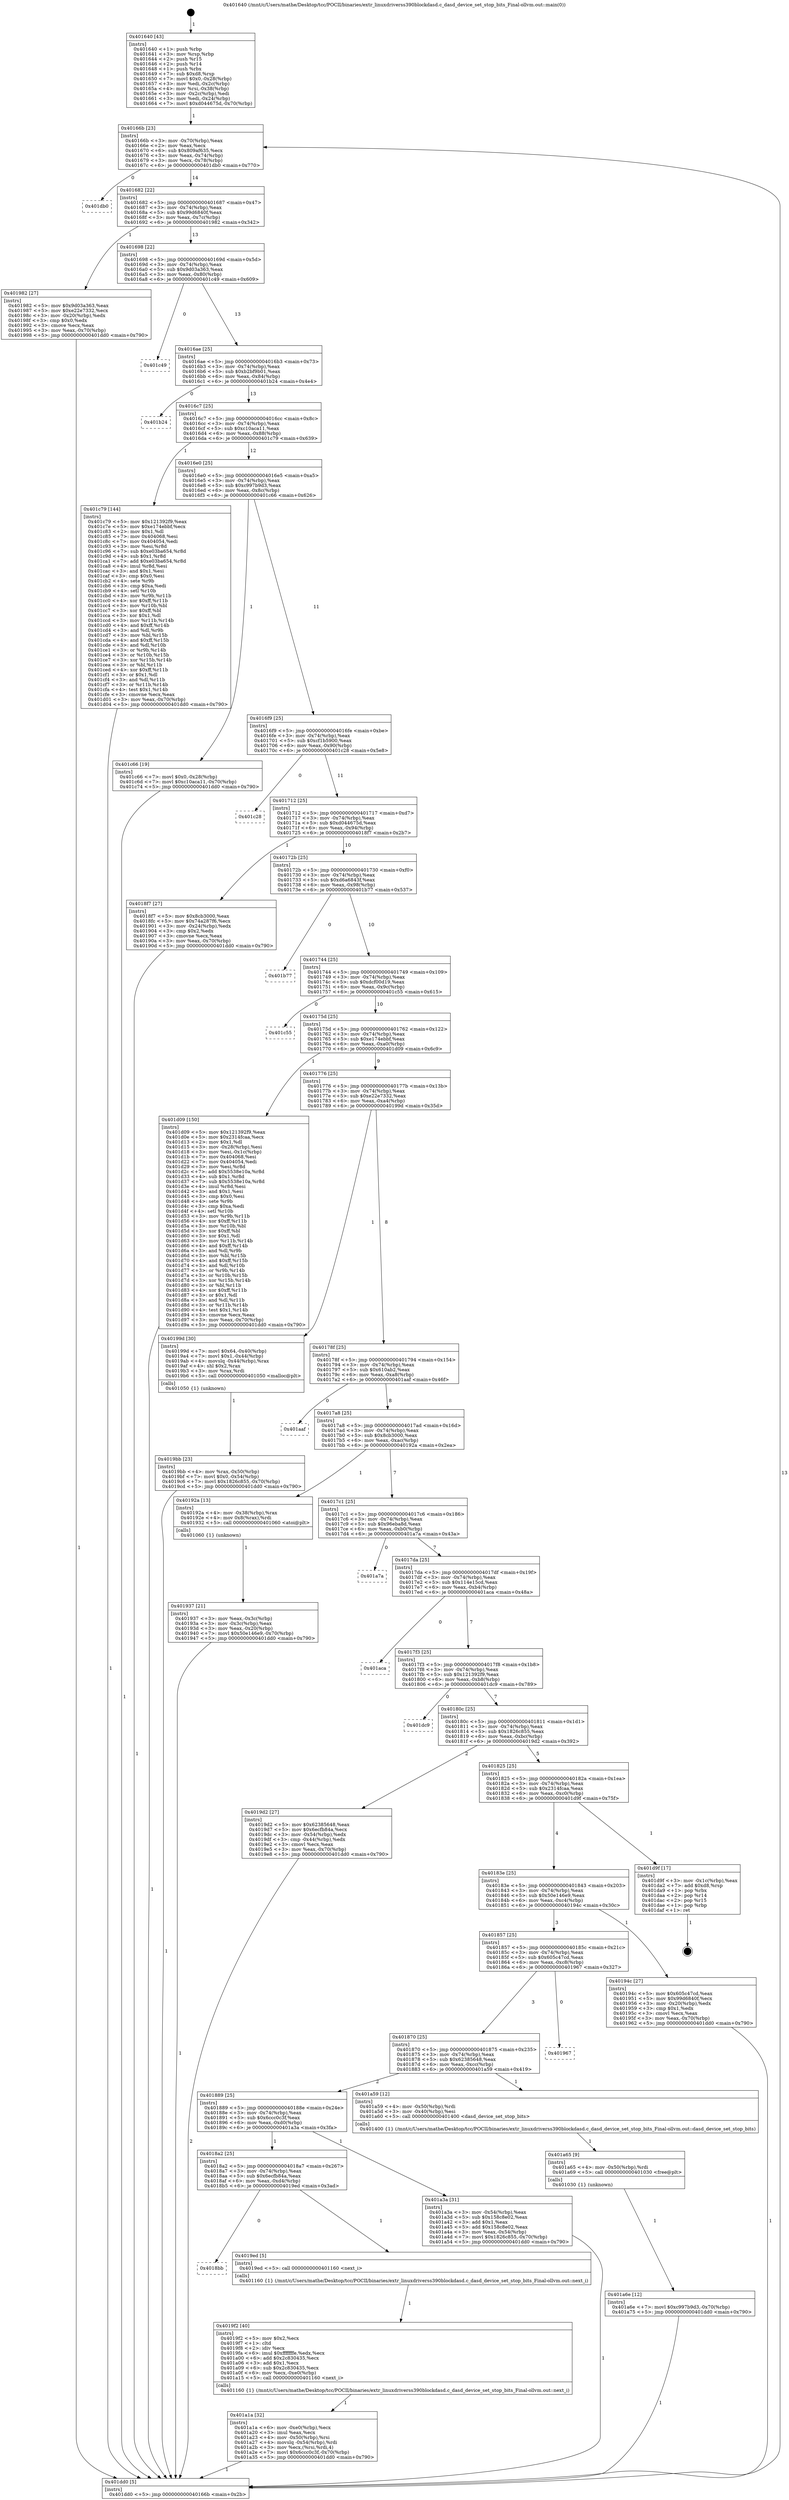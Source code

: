 digraph "0x401640" {
  label = "0x401640 (/mnt/c/Users/mathe/Desktop/tcc/POCII/binaries/extr_linuxdriverss390blockdasd.c_dasd_device_set_stop_bits_Final-ollvm.out::main(0))"
  labelloc = "t"
  node[shape=record]

  Entry [label="",width=0.3,height=0.3,shape=circle,fillcolor=black,style=filled]
  "0x40166b" [label="{
     0x40166b [23]\l
     | [instrs]\l
     &nbsp;&nbsp;0x40166b \<+3\>: mov -0x70(%rbp),%eax\l
     &nbsp;&nbsp;0x40166e \<+2\>: mov %eax,%ecx\l
     &nbsp;&nbsp;0x401670 \<+6\>: sub $0x809af635,%ecx\l
     &nbsp;&nbsp;0x401676 \<+3\>: mov %eax,-0x74(%rbp)\l
     &nbsp;&nbsp;0x401679 \<+3\>: mov %ecx,-0x78(%rbp)\l
     &nbsp;&nbsp;0x40167c \<+6\>: je 0000000000401db0 \<main+0x770\>\l
  }"]
  "0x401db0" [label="{
     0x401db0\l
  }", style=dashed]
  "0x401682" [label="{
     0x401682 [22]\l
     | [instrs]\l
     &nbsp;&nbsp;0x401682 \<+5\>: jmp 0000000000401687 \<main+0x47\>\l
     &nbsp;&nbsp;0x401687 \<+3\>: mov -0x74(%rbp),%eax\l
     &nbsp;&nbsp;0x40168a \<+5\>: sub $0x99d6840f,%eax\l
     &nbsp;&nbsp;0x40168f \<+3\>: mov %eax,-0x7c(%rbp)\l
     &nbsp;&nbsp;0x401692 \<+6\>: je 0000000000401982 \<main+0x342\>\l
  }"]
  Exit [label="",width=0.3,height=0.3,shape=circle,fillcolor=black,style=filled,peripheries=2]
  "0x401982" [label="{
     0x401982 [27]\l
     | [instrs]\l
     &nbsp;&nbsp;0x401982 \<+5\>: mov $0x9d03a363,%eax\l
     &nbsp;&nbsp;0x401987 \<+5\>: mov $0xe22e7332,%ecx\l
     &nbsp;&nbsp;0x40198c \<+3\>: mov -0x20(%rbp),%edx\l
     &nbsp;&nbsp;0x40198f \<+3\>: cmp $0x0,%edx\l
     &nbsp;&nbsp;0x401992 \<+3\>: cmove %ecx,%eax\l
     &nbsp;&nbsp;0x401995 \<+3\>: mov %eax,-0x70(%rbp)\l
     &nbsp;&nbsp;0x401998 \<+5\>: jmp 0000000000401dd0 \<main+0x790\>\l
  }"]
  "0x401698" [label="{
     0x401698 [22]\l
     | [instrs]\l
     &nbsp;&nbsp;0x401698 \<+5\>: jmp 000000000040169d \<main+0x5d\>\l
     &nbsp;&nbsp;0x40169d \<+3\>: mov -0x74(%rbp),%eax\l
     &nbsp;&nbsp;0x4016a0 \<+5\>: sub $0x9d03a363,%eax\l
     &nbsp;&nbsp;0x4016a5 \<+3\>: mov %eax,-0x80(%rbp)\l
     &nbsp;&nbsp;0x4016a8 \<+6\>: je 0000000000401c49 \<main+0x609\>\l
  }"]
  "0x401a6e" [label="{
     0x401a6e [12]\l
     | [instrs]\l
     &nbsp;&nbsp;0x401a6e \<+7\>: movl $0xc997b9d3,-0x70(%rbp)\l
     &nbsp;&nbsp;0x401a75 \<+5\>: jmp 0000000000401dd0 \<main+0x790\>\l
  }"]
  "0x401c49" [label="{
     0x401c49\l
  }", style=dashed]
  "0x4016ae" [label="{
     0x4016ae [25]\l
     | [instrs]\l
     &nbsp;&nbsp;0x4016ae \<+5\>: jmp 00000000004016b3 \<main+0x73\>\l
     &nbsp;&nbsp;0x4016b3 \<+3\>: mov -0x74(%rbp),%eax\l
     &nbsp;&nbsp;0x4016b6 \<+5\>: sub $0xb2bf9b01,%eax\l
     &nbsp;&nbsp;0x4016bb \<+6\>: mov %eax,-0x84(%rbp)\l
     &nbsp;&nbsp;0x4016c1 \<+6\>: je 0000000000401b24 \<main+0x4e4\>\l
  }"]
  "0x401a65" [label="{
     0x401a65 [9]\l
     | [instrs]\l
     &nbsp;&nbsp;0x401a65 \<+4\>: mov -0x50(%rbp),%rdi\l
     &nbsp;&nbsp;0x401a69 \<+5\>: call 0000000000401030 \<free@plt\>\l
     | [calls]\l
     &nbsp;&nbsp;0x401030 \{1\} (unknown)\l
  }"]
  "0x401b24" [label="{
     0x401b24\l
  }", style=dashed]
  "0x4016c7" [label="{
     0x4016c7 [25]\l
     | [instrs]\l
     &nbsp;&nbsp;0x4016c7 \<+5\>: jmp 00000000004016cc \<main+0x8c\>\l
     &nbsp;&nbsp;0x4016cc \<+3\>: mov -0x74(%rbp),%eax\l
     &nbsp;&nbsp;0x4016cf \<+5\>: sub $0xc10aca11,%eax\l
     &nbsp;&nbsp;0x4016d4 \<+6\>: mov %eax,-0x88(%rbp)\l
     &nbsp;&nbsp;0x4016da \<+6\>: je 0000000000401c79 \<main+0x639\>\l
  }"]
  "0x401a1a" [label="{
     0x401a1a [32]\l
     | [instrs]\l
     &nbsp;&nbsp;0x401a1a \<+6\>: mov -0xe0(%rbp),%ecx\l
     &nbsp;&nbsp;0x401a20 \<+3\>: imul %eax,%ecx\l
     &nbsp;&nbsp;0x401a23 \<+4\>: mov -0x50(%rbp),%rsi\l
     &nbsp;&nbsp;0x401a27 \<+4\>: movslq -0x54(%rbp),%rdi\l
     &nbsp;&nbsp;0x401a2b \<+3\>: mov %ecx,(%rsi,%rdi,4)\l
     &nbsp;&nbsp;0x401a2e \<+7\>: movl $0x6ccc0c3f,-0x70(%rbp)\l
     &nbsp;&nbsp;0x401a35 \<+5\>: jmp 0000000000401dd0 \<main+0x790\>\l
  }"]
  "0x401c79" [label="{
     0x401c79 [144]\l
     | [instrs]\l
     &nbsp;&nbsp;0x401c79 \<+5\>: mov $0x121392f9,%eax\l
     &nbsp;&nbsp;0x401c7e \<+5\>: mov $0xe174ebbf,%ecx\l
     &nbsp;&nbsp;0x401c83 \<+2\>: mov $0x1,%dl\l
     &nbsp;&nbsp;0x401c85 \<+7\>: mov 0x404068,%esi\l
     &nbsp;&nbsp;0x401c8c \<+7\>: mov 0x404054,%edi\l
     &nbsp;&nbsp;0x401c93 \<+3\>: mov %esi,%r8d\l
     &nbsp;&nbsp;0x401c96 \<+7\>: sub $0xe03ba654,%r8d\l
     &nbsp;&nbsp;0x401c9d \<+4\>: sub $0x1,%r8d\l
     &nbsp;&nbsp;0x401ca1 \<+7\>: add $0xe03ba654,%r8d\l
     &nbsp;&nbsp;0x401ca8 \<+4\>: imul %r8d,%esi\l
     &nbsp;&nbsp;0x401cac \<+3\>: and $0x1,%esi\l
     &nbsp;&nbsp;0x401caf \<+3\>: cmp $0x0,%esi\l
     &nbsp;&nbsp;0x401cb2 \<+4\>: sete %r9b\l
     &nbsp;&nbsp;0x401cb6 \<+3\>: cmp $0xa,%edi\l
     &nbsp;&nbsp;0x401cb9 \<+4\>: setl %r10b\l
     &nbsp;&nbsp;0x401cbd \<+3\>: mov %r9b,%r11b\l
     &nbsp;&nbsp;0x401cc0 \<+4\>: xor $0xff,%r11b\l
     &nbsp;&nbsp;0x401cc4 \<+3\>: mov %r10b,%bl\l
     &nbsp;&nbsp;0x401cc7 \<+3\>: xor $0xff,%bl\l
     &nbsp;&nbsp;0x401cca \<+3\>: xor $0x1,%dl\l
     &nbsp;&nbsp;0x401ccd \<+3\>: mov %r11b,%r14b\l
     &nbsp;&nbsp;0x401cd0 \<+4\>: and $0xff,%r14b\l
     &nbsp;&nbsp;0x401cd4 \<+3\>: and %dl,%r9b\l
     &nbsp;&nbsp;0x401cd7 \<+3\>: mov %bl,%r15b\l
     &nbsp;&nbsp;0x401cda \<+4\>: and $0xff,%r15b\l
     &nbsp;&nbsp;0x401cde \<+3\>: and %dl,%r10b\l
     &nbsp;&nbsp;0x401ce1 \<+3\>: or %r9b,%r14b\l
     &nbsp;&nbsp;0x401ce4 \<+3\>: or %r10b,%r15b\l
     &nbsp;&nbsp;0x401ce7 \<+3\>: xor %r15b,%r14b\l
     &nbsp;&nbsp;0x401cea \<+3\>: or %bl,%r11b\l
     &nbsp;&nbsp;0x401ced \<+4\>: xor $0xff,%r11b\l
     &nbsp;&nbsp;0x401cf1 \<+3\>: or $0x1,%dl\l
     &nbsp;&nbsp;0x401cf4 \<+3\>: and %dl,%r11b\l
     &nbsp;&nbsp;0x401cf7 \<+3\>: or %r11b,%r14b\l
     &nbsp;&nbsp;0x401cfa \<+4\>: test $0x1,%r14b\l
     &nbsp;&nbsp;0x401cfe \<+3\>: cmovne %ecx,%eax\l
     &nbsp;&nbsp;0x401d01 \<+3\>: mov %eax,-0x70(%rbp)\l
     &nbsp;&nbsp;0x401d04 \<+5\>: jmp 0000000000401dd0 \<main+0x790\>\l
  }"]
  "0x4016e0" [label="{
     0x4016e0 [25]\l
     | [instrs]\l
     &nbsp;&nbsp;0x4016e0 \<+5\>: jmp 00000000004016e5 \<main+0xa5\>\l
     &nbsp;&nbsp;0x4016e5 \<+3\>: mov -0x74(%rbp),%eax\l
     &nbsp;&nbsp;0x4016e8 \<+5\>: sub $0xc997b9d3,%eax\l
     &nbsp;&nbsp;0x4016ed \<+6\>: mov %eax,-0x8c(%rbp)\l
     &nbsp;&nbsp;0x4016f3 \<+6\>: je 0000000000401c66 \<main+0x626\>\l
  }"]
  "0x4019f2" [label="{
     0x4019f2 [40]\l
     | [instrs]\l
     &nbsp;&nbsp;0x4019f2 \<+5\>: mov $0x2,%ecx\l
     &nbsp;&nbsp;0x4019f7 \<+1\>: cltd\l
     &nbsp;&nbsp;0x4019f8 \<+2\>: idiv %ecx\l
     &nbsp;&nbsp;0x4019fa \<+6\>: imul $0xfffffffe,%edx,%ecx\l
     &nbsp;&nbsp;0x401a00 \<+6\>: add $0x2c830435,%ecx\l
     &nbsp;&nbsp;0x401a06 \<+3\>: add $0x1,%ecx\l
     &nbsp;&nbsp;0x401a09 \<+6\>: sub $0x2c830435,%ecx\l
     &nbsp;&nbsp;0x401a0f \<+6\>: mov %ecx,-0xe0(%rbp)\l
     &nbsp;&nbsp;0x401a15 \<+5\>: call 0000000000401160 \<next_i\>\l
     | [calls]\l
     &nbsp;&nbsp;0x401160 \{1\} (/mnt/c/Users/mathe/Desktop/tcc/POCII/binaries/extr_linuxdriverss390blockdasd.c_dasd_device_set_stop_bits_Final-ollvm.out::next_i)\l
  }"]
  "0x401c66" [label="{
     0x401c66 [19]\l
     | [instrs]\l
     &nbsp;&nbsp;0x401c66 \<+7\>: movl $0x0,-0x28(%rbp)\l
     &nbsp;&nbsp;0x401c6d \<+7\>: movl $0xc10aca11,-0x70(%rbp)\l
     &nbsp;&nbsp;0x401c74 \<+5\>: jmp 0000000000401dd0 \<main+0x790\>\l
  }"]
  "0x4016f9" [label="{
     0x4016f9 [25]\l
     | [instrs]\l
     &nbsp;&nbsp;0x4016f9 \<+5\>: jmp 00000000004016fe \<main+0xbe\>\l
     &nbsp;&nbsp;0x4016fe \<+3\>: mov -0x74(%rbp),%eax\l
     &nbsp;&nbsp;0x401701 \<+5\>: sub $0xcf1b5900,%eax\l
     &nbsp;&nbsp;0x401706 \<+6\>: mov %eax,-0x90(%rbp)\l
     &nbsp;&nbsp;0x40170c \<+6\>: je 0000000000401c28 \<main+0x5e8\>\l
  }"]
  "0x4018bb" [label="{
     0x4018bb\l
  }", style=dashed]
  "0x401c28" [label="{
     0x401c28\l
  }", style=dashed]
  "0x401712" [label="{
     0x401712 [25]\l
     | [instrs]\l
     &nbsp;&nbsp;0x401712 \<+5\>: jmp 0000000000401717 \<main+0xd7\>\l
     &nbsp;&nbsp;0x401717 \<+3\>: mov -0x74(%rbp),%eax\l
     &nbsp;&nbsp;0x40171a \<+5\>: sub $0xd044675d,%eax\l
     &nbsp;&nbsp;0x40171f \<+6\>: mov %eax,-0x94(%rbp)\l
     &nbsp;&nbsp;0x401725 \<+6\>: je 00000000004018f7 \<main+0x2b7\>\l
  }"]
  "0x4019ed" [label="{
     0x4019ed [5]\l
     | [instrs]\l
     &nbsp;&nbsp;0x4019ed \<+5\>: call 0000000000401160 \<next_i\>\l
     | [calls]\l
     &nbsp;&nbsp;0x401160 \{1\} (/mnt/c/Users/mathe/Desktop/tcc/POCII/binaries/extr_linuxdriverss390blockdasd.c_dasd_device_set_stop_bits_Final-ollvm.out::next_i)\l
  }"]
  "0x4018f7" [label="{
     0x4018f7 [27]\l
     | [instrs]\l
     &nbsp;&nbsp;0x4018f7 \<+5\>: mov $0x8cb3000,%eax\l
     &nbsp;&nbsp;0x4018fc \<+5\>: mov $0x74a287f6,%ecx\l
     &nbsp;&nbsp;0x401901 \<+3\>: mov -0x24(%rbp),%edx\l
     &nbsp;&nbsp;0x401904 \<+3\>: cmp $0x2,%edx\l
     &nbsp;&nbsp;0x401907 \<+3\>: cmovne %ecx,%eax\l
     &nbsp;&nbsp;0x40190a \<+3\>: mov %eax,-0x70(%rbp)\l
     &nbsp;&nbsp;0x40190d \<+5\>: jmp 0000000000401dd0 \<main+0x790\>\l
  }"]
  "0x40172b" [label="{
     0x40172b [25]\l
     | [instrs]\l
     &nbsp;&nbsp;0x40172b \<+5\>: jmp 0000000000401730 \<main+0xf0\>\l
     &nbsp;&nbsp;0x401730 \<+3\>: mov -0x74(%rbp),%eax\l
     &nbsp;&nbsp;0x401733 \<+5\>: sub $0xd6a6843f,%eax\l
     &nbsp;&nbsp;0x401738 \<+6\>: mov %eax,-0x98(%rbp)\l
     &nbsp;&nbsp;0x40173e \<+6\>: je 0000000000401b77 \<main+0x537\>\l
  }"]
  "0x401dd0" [label="{
     0x401dd0 [5]\l
     | [instrs]\l
     &nbsp;&nbsp;0x401dd0 \<+5\>: jmp 000000000040166b \<main+0x2b\>\l
  }"]
  "0x401640" [label="{
     0x401640 [43]\l
     | [instrs]\l
     &nbsp;&nbsp;0x401640 \<+1\>: push %rbp\l
     &nbsp;&nbsp;0x401641 \<+3\>: mov %rsp,%rbp\l
     &nbsp;&nbsp;0x401644 \<+2\>: push %r15\l
     &nbsp;&nbsp;0x401646 \<+2\>: push %r14\l
     &nbsp;&nbsp;0x401648 \<+1\>: push %rbx\l
     &nbsp;&nbsp;0x401649 \<+7\>: sub $0xd8,%rsp\l
     &nbsp;&nbsp;0x401650 \<+7\>: movl $0x0,-0x28(%rbp)\l
     &nbsp;&nbsp;0x401657 \<+3\>: mov %edi,-0x2c(%rbp)\l
     &nbsp;&nbsp;0x40165a \<+4\>: mov %rsi,-0x38(%rbp)\l
     &nbsp;&nbsp;0x40165e \<+3\>: mov -0x2c(%rbp),%edi\l
     &nbsp;&nbsp;0x401661 \<+3\>: mov %edi,-0x24(%rbp)\l
     &nbsp;&nbsp;0x401664 \<+7\>: movl $0xd044675d,-0x70(%rbp)\l
  }"]
  "0x4018a2" [label="{
     0x4018a2 [25]\l
     | [instrs]\l
     &nbsp;&nbsp;0x4018a2 \<+5\>: jmp 00000000004018a7 \<main+0x267\>\l
     &nbsp;&nbsp;0x4018a7 \<+3\>: mov -0x74(%rbp),%eax\l
     &nbsp;&nbsp;0x4018aa \<+5\>: sub $0x6ecfb84a,%eax\l
     &nbsp;&nbsp;0x4018af \<+6\>: mov %eax,-0xd4(%rbp)\l
     &nbsp;&nbsp;0x4018b5 \<+6\>: je 00000000004019ed \<main+0x3ad\>\l
  }"]
  "0x401b77" [label="{
     0x401b77\l
  }", style=dashed]
  "0x401744" [label="{
     0x401744 [25]\l
     | [instrs]\l
     &nbsp;&nbsp;0x401744 \<+5\>: jmp 0000000000401749 \<main+0x109\>\l
     &nbsp;&nbsp;0x401749 \<+3\>: mov -0x74(%rbp),%eax\l
     &nbsp;&nbsp;0x40174c \<+5\>: sub $0xdcf00d19,%eax\l
     &nbsp;&nbsp;0x401751 \<+6\>: mov %eax,-0x9c(%rbp)\l
     &nbsp;&nbsp;0x401757 \<+6\>: je 0000000000401c55 \<main+0x615\>\l
  }"]
  "0x401a3a" [label="{
     0x401a3a [31]\l
     | [instrs]\l
     &nbsp;&nbsp;0x401a3a \<+3\>: mov -0x54(%rbp),%eax\l
     &nbsp;&nbsp;0x401a3d \<+5\>: sub $0x158c8e02,%eax\l
     &nbsp;&nbsp;0x401a42 \<+3\>: add $0x1,%eax\l
     &nbsp;&nbsp;0x401a45 \<+5\>: add $0x158c8e02,%eax\l
     &nbsp;&nbsp;0x401a4a \<+3\>: mov %eax,-0x54(%rbp)\l
     &nbsp;&nbsp;0x401a4d \<+7\>: movl $0x1826c855,-0x70(%rbp)\l
     &nbsp;&nbsp;0x401a54 \<+5\>: jmp 0000000000401dd0 \<main+0x790\>\l
  }"]
  "0x401c55" [label="{
     0x401c55\l
  }", style=dashed]
  "0x40175d" [label="{
     0x40175d [25]\l
     | [instrs]\l
     &nbsp;&nbsp;0x40175d \<+5\>: jmp 0000000000401762 \<main+0x122\>\l
     &nbsp;&nbsp;0x401762 \<+3\>: mov -0x74(%rbp),%eax\l
     &nbsp;&nbsp;0x401765 \<+5\>: sub $0xe174ebbf,%eax\l
     &nbsp;&nbsp;0x40176a \<+6\>: mov %eax,-0xa0(%rbp)\l
     &nbsp;&nbsp;0x401770 \<+6\>: je 0000000000401d09 \<main+0x6c9\>\l
  }"]
  "0x401889" [label="{
     0x401889 [25]\l
     | [instrs]\l
     &nbsp;&nbsp;0x401889 \<+5\>: jmp 000000000040188e \<main+0x24e\>\l
     &nbsp;&nbsp;0x40188e \<+3\>: mov -0x74(%rbp),%eax\l
     &nbsp;&nbsp;0x401891 \<+5\>: sub $0x6ccc0c3f,%eax\l
     &nbsp;&nbsp;0x401896 \<+6\>: mov %eax,-0xd0(%rbp)\l
     &nbsp;&nbsp;0x40189c \<+6\>: je 0000000000401a3a \<main+0x3fa\>\l
  }"]
  "0x401d09" [label="{
     0x401d09 [150]\l
     | [instrs]\l
     &nbsp;&nbsp;0x401d09 \<+5\>: mov $0x121392f9,%eax\l
     &nbsp;&nbsp;0x401d0e \<+5\>: mov $0x2314fcaa,%ecx\l
     &nbsp;&nbsp;0x401d13 \<+2\>: mov $0x1,%dl\l
     &nbsp;&nbsp;0x401d15 \<+3\>: mov -0x28(%rbp),%esi\l
     &nbsp;&nbsp;0x401d18 \<+3\>: mov %esi,-0x1c(%rbp)\l
     &nbsp;&nbsp;0x401d1b \<+7\>: mov 0x404068,%esi\l
     &nbsp;&nbsp;0x401d22 \<+7\>: mov 0x404054,%edi\l
     &nbsp;&nbsp;0x401d29 \<+3\>: mov %esi,%r8d\l
     &nbsp;&nbsp;0x401d2c \<+7\>: add $0x5538e10a,%r8d\l
     &nbsp;&nbsp;0x401d33 \<+4\>: sub $0x1,%r8d\l
     &nbsp;&nbsp;0x401d37 \<+7\>: sub $0x5538e10a,%r8d\l
     &nbsp;&nbsp;0x401d3e \<+4\>: imul %r8d,%esi\l
     &nbsp;&nbsp;0x401d42 \<+3\>: and $0x1,%esi\l
     &nbsp;&nbsp;0x401d45 \<+3\>: cmp $0x0,%esi\l
     &nbsp;&nbsp;0x401d48 \<+4\>: sete %r9b\l
     &nbsp;&nbsp;0x401d4c \<+3\>: cmp $0xa,%edi\l
     &nbsp;&nbsp;0x401d4f \<+4\>: setl %r10b\l
     &nbsp;&nbsp;0x401d53 \<+3\>: mov %r9b,%r11b\l
     &nbsp;&nbsp;0x401d56 \<+4\>: xor $0xff,%r11b\l
     &nbsp;&nbsp;0x401d5a \<+3\>: mov %r10b,%bl\l
     &nbsp;&nbsp;0x401d5d \<+3\>: xor $0xff,%bl\l
     &nbsp;&nbsp;0x401d60 \<+3\>: xor $0x1,%dl\l
     &nbsp;&nbsp;0x401d63 \<+3\>: mov %r11b,%r14b\l
     &nbsp;&nbsp;0x401d66 \<+4\>: and $0xff,%r14b\l
     &nbsp;&nbsp;0x401d6a \<+3\>: and %dl,%r9b\l
     &nbsp;&nbsp;0x401d6d \<+3\>: mov %bl,%r15b\l
     &nbsp;&nbsp;0x401d70 \<+4\>: and $0xff,%r15b\l
     &nbsp;&nbsp;0x401d74 \<+3\>: and %dl,%r10b\l
     &nbsp;&nbsp;0x401d77 \<+3\>: or %r9b,%r14b\l
     &nbsp;&nbsp;0x401d7a \<+3\>: or %r10b,%r15b\l
     &nbsp;&nbsp;0x401d7d \<+3\>: xor %r15b,%r14b\l
     &nbsp;&nbsp;0x401d80 \<+3\>: or %bl,%r11b\l
     &nbsp;&nbsp;0x401d83 \<+4\>: xor $0xff,%r11b\l
     &nbsp;&nbsp;0x401d87 \<+3\>: or $0x1,%dl\l
     &nbsp;&nbsp;0x401d8a \<+3\>: and %dl,%r11b\l
     &nbsp;&nbsp;0x401d8d \<+3\>: or %r11b,%r14b\l
     &nbsp;&nbsp;0x401d90 \<+4\>: test $0x1,%r14b\l
     &nbsp;&nbsp;0x401d94 \<+3\>: cmovne %ecx,%eax\l
     &nbsp;&nbsp;0x401d97 \<+3\>: mov %eax,-0x70(%rbp)\l
     &nbsp;&nbsp;0x401d9a \<+5\>: jmp 0000000000401dd0 \<main+0x790\>\l
  }"]
  "0x401776" [label="{
     0x401776 [25]\l
     | [instrs]\l
     &nbsp;&nbsp;0x401776 \<+5\>: jmp 000000000040177b \<main+0x13b\>\l
     &nbsp;&nbsp;0x40177b \<+3\>: mov -0x74(%rbp),%eax\l
     &nbsp;&nbsp;0x40177e \<+5\>: sub $0xe22e7332,%eax\l
     &nbsp;&nbsp;0x401783 \<+6\>: mov %eax,-0xa4(%rbp)\l
     &nbsp;&nbsp;0x401789 \<+6\>: je 000000000040199d \<main+0x35d\>\l
  }"]
  "0x401a59" [label="{
     0x401a59 [12]\l
     | [instrs]\l
     &nbsp;&nbsp;0x401a59 \<+4\>: mov -0x50(%rbp),%rdi\l
     &nbsp;&nbsp;0x401a5d \<+3\>: mov -0x40(%rbp),%esi\l
     &nbsp;&nbsp;0x401a60 \<+5\>: call 0000000000401400 \<dasd_device_set_stop_bits\>\l
     | [calls]\l
     &nbsp;&nbsp;0x401400 \{1\} (/mnt/c/Users/mathe/Desktop/tcc/POCII/binaries/extr_linuxdriverss390blockdasd.c_dasd_device_set_stop_bits_Final-ollvm.out::dasd_device_set_stop_bits)\l
  }"]
  "0x40199d" [label="{
     0x40199d [30]\l
     | [instrs]\l
     &nbsp;&nbsp;0x40199d \<+7\>: movl $0x64,-0x40(%rbp)\l
     &nbsp;&nbsp;0x4019a4 \<+7\>: movl $0x1,-0x44(%rbp)\l
     &nbsp;&nbsp;0x4019ab \<+4\>: movslq -0x44(%rbp),%rax\l
     &nbsp;&nbsp;0x4019af \<+4\>: shl $0x2,%rax\l
     &nbsp;&nbsp;0x4019b3 \<+3\>: mov %rax,%rdi\l
     &nbsp;&nbsp;0x4019b6 \<+5\>: call 0000000000401050 \<malloc@plt\>\l
     | [calls]\l
     &nbsp;&nbsp;0x401050 \{1\} (unknown)\l
  }"]
  "0x40178f" [label="{
     0x40178f [25]\l
     | [instrs]\l
     &nbsp;&nbsp;0x40178f \<+5\>: jmp 0000000000401794 \<main+0x154\>\l
     &nbsp;&nbsp;0x401794 \<+3\>: mov -0x74(%rbp),%eax\l
     &nbsp;&nbsp;0x401797 \<+5\>: sub $0x610ab2,%eax\l
     &nbsp;&nbsp;0x40179c \<+6\>: mov %eax,-0xa8(%rbp)\l
     &nbsp;&nbsp;0x4017a2 \<+6\>: je 0000000000401aaf \<main+0x46f\>\l
  }"]
  "0x401870" [label="{
     0x401870 [25]\l
     | [instrs]\l
     &nbsp;&nbsp;0x401870 \<+5\>: jmp 0000000000401875 \<main+0x235\>\l
     &nbsp;&nbsp;0x401875 \<+3\>: mov -0x74(%rbp),%eax\l
     &nbsp;&nbsp;0x401878 \<+5\>: sub $0x62385648,%eax\l
     &nbsp;&nbsp;0x40187d \<+6\>: mov %eax,-0xcc(%rbp)\l
     &nbsp;&nbsp;0x401883 \<+6\>: je 0000000000401a59 \<main+0x419\>\l
  }"]
  "0x401aaf" [label="{
     0x401aaf\l
  }", style=dashed]
  "0x4017a8" [label="{
     0x4017a8 [25]\l
     | [instrs]\l
     &nbsp;&nbsp;0x4017a8 \<+5\>: jmp 00000000004017ad \<main+0x16d\>\l
     &nbsp;&nbsp;0x4017ad \<+3\>: mov -0x74(%rbp),%eax\l
     &nbsp;&nbsp;0x4017b0 \<+5\>: sub $0x8cb3000,%eax\l
     &nbsp;&nbsp;0x4017b5 \<+6\>: mov %eax,-0xac(%rbp)\l
     &nbsp;&nbsp;0x4017bb \<+6\>: je 000000000040192a \<main+0x2ea\>\l
  }"]
  "0x401967" [label="{
     0x401967\l
  }", style=dashed]
  "0x40192a" [label="{
     0x40192a [13]\l
     | [instrs]\l
     &nbsp;&nbsp;0x40192a \<+4\>: mov -0x38(%rbp),%rax\l
     &nbsp;&nbsp;0x40192e \<+4\>: mov 0x8(%rax),%rdi\l
     &nbsp;&nbsp;0x401932 \<+5\>: call 0000000000401060 \<atoi@plt\>\l
     | [calls]\l
     &nbsp;&nbsp;0x401060 \{1\} (unknown)\l
  }"]
  "0x4017c1" [label="{
     0x4017c1 [25]\l
     | [instrs]\l
     &nbsp;&nbsp;0x4017c1 \<+5\>: jmp 00000000004017c6 \<main+0x186\>\l
     &nbsp;&nbsp;0x4017c6 \<+3\>: mov -0x74(%rbp),%eax\l
     &nbsp;&nbsp;0x4017c9 \<+5\>: sub $0x96eba8d,%eax\l
     &nbsp;&nbsp;0x4017ce \<+6\>: mov %eax,-0xb0(%rbp)\l
     &nbsp;&nbsp;0x4017d4 \<+6\>: je 0000000000401a7a \<main+0x43a\>\l
  }"]
  "0x401937" [label="{
     0x401937 [21]\l
     | [instrs]\l
     &nbsp;&nbsp;0x401937 \<+3\>: mov %eax,-0x3c(%rbp)\l
     &nbsp;&nbsp;0x40193a \<+3\>: mov -0x3c(%rbp),%eax\l
     &nbsp;&nbsp;0x40193d \<+3\>: mov %eax,-0x20(%rbp)\l
     &nbsp;&nbsp;0x401940 \<+7\>: movl $0x50e146e9,-0x70(%rbp)\l
     &nbsp;&nbsp;0x401947 \<+5\>: jmp 0000000000401dd0 \<main+0x790\>\l
  }"]
  "0x4019bb" [label="{
     0x4019bb [23]\l
     | [instrs]\l
     &nbsp;&nbsp;0x4019bb \<+4\>: mov %rax,-0x50(%rbp)\l
     &nbsp;&nbsp;0x4019bf \<+7\>: movl $0x0,-0x54(%rbp)\l
     &nbsp;&nbsp;0x4019c6 \<+7\>: movl $0x1826c855,-0x70(%rbp)\l
     &nbsp;&nbsp;0x4019cd \<+5\>: jmp 0000000000401dd0 \<main+0x790\>\l
  }"]
  "0x401a7a" [label="{
     0x401a7a\l
  }", style=dashed]
  "0x4017da" [label="{
     0x4017da [25]\l
     | [instrs]\l
     &nbsp;&nbsp;0x4017da \<+5\>: jmp 00000000004017df \<main+0x19f\>\l
     &nbsp;&nbsp;0x4017df \<+3\>: mov -0x74(%rbp),%eax\l
     &nbsp;&nbsp;0x4017e2 \<+5\>: sub $0x114e15cd,%eax\l
     &nbsp;&nbsp;0x4017e7 \<+6\>: mov %eax,-0xb4(%rbp)\l
     &nbsp;&nbsp;0x4017ed \<+6\>: je 0000000000401aca \<main+0x48a\>\l
  }"]
  "0x401857" [label="{
     0x401857 [25]\l
     | [instrs]\l
     &nbsp;&nbsp;0x401857 \<+5\>: jmp 000000000040185c \<main+0x21c\>\l
     &nbsp;&nbsp;0x40185c \<+3\>: mov -0x74(%rbp),%eax\l
     &nbsp;&nbsp;0x40185f \<+5\>: sub $0x605c47cd,%eax\l
     &nbsp;&nbsp;0x401864 \<+6\>: mov %eax,-0xc8(%rbp)\l
     &nbsp;&nbsp;0x40186a \<+6\>: je 0000000000401967 \<main+0x327\>\l
  }"]
  "0x401aca" [label="{
     0x401aca\l
  }", style=dashed]
  "0x4017f3" [label="{
     0x4017f3 [25]\l
     | [instrs]\l
     &nbsp;&nbsp;0x4017f3 \<+5\>: jmp 00000000004017f8 \<main+0x1b8\>\l
     &nbsp;&nbsp;0x4017f8 \<+3\>: mov -0x74(%rbp),%eax\l
     &nbsp;&nbsp;0x4017fb \<+5\>: sub $0x121392f9,%eax\l
     &nbsp;&nbsp;0x401800 \<+6\>: mov %eax,-0xb8(%rbp)\l
     &nbsp;&nbsp;0x401806 \<+6\>: je 0000000000401dc9 \<main+0x789\>\l
  }"]
  "0x40194c" [label="{
     0x40194c [27]\l
     | [instrs]\l
     &nbsp;&nbsp;0x40194c \<+5\>: mov $0x605c47cd,%eax\l
     &nbsp;&nbsp;0x401951 \<+5\>: mov $0x99d6840f,%ecx\l
     &nbsp;&nbsp;0x401956 \<+3\>: mov -0x20(%rbp),%edx\l
     &nbsp;&nbsp;0x401959 \<+3\>: cmp $0x1,%edx\l
     &nbsp;&nbsp;0x40195c \<+3\>: cmovl %ecx,%eax\l
     &nbsp;&nbsp;0x40195f \<+3\>: mov %eax,-0x70(%rbp)\l
     &nbsp;&nbsp;0x401962 \<+5\>: jmp 0000000000401dd0 \<main+0x790\>\l
  }"]
  "0x401dc9" [label="{
     0x401dc9\l
  }", style=dashed]
  "0x40180c" [label="{
     0x40180c [25]\l
     | [instrs]\l
     &nbsp;&nbsp;0x40180c \<+5\>: jmp 0000000000401811 \<main+0x1d1\>\l
     &nbsp;&nbsp;0x401811 \<+3\>: mov -0x74(%rbp),%eax\l
     &nbsp;&nbsp;0x401814 \<+5\>: sub $0x1826c855,%eax\l
     &nbsp;&nbsp;0x401819 \<+6\>: mov %eax,-0xbc(%rbp)\l
     &nbsp;&nbsp;0x40181f \<+6\>: je 00000000004019d2 \<main+0x392\>\l
  }"]
  "0x40183e" [label="{
     0x40183e [25]\l
     | [instrs]\l
     &nbsp;&nbsp;0x40183e \<+5\>: jmp 0000000000401843 \<main+0x203\>\l
     &nbsp;&nbsp;0x401843 \<+3\>: mov -0x74(%rbp),%eax\l
     &nbsp;&nbsp;0x401846 \<+5\>: sub $0x50e146e9,%eax\l
     &nbsp;&nbsp;0x40184b \<+6\>: mov %eax,-0xc4(%rbp)\l
     &nbsp;&nbsp;0x401851 \<+6\>: je 000000000040194c \<main+0x30c\>\l
  }"]
  "0x4019d2" [label="{
     0x4019d2 [27]\l
     | [instrs]\l
     &nbsp;&nbsp;0x4019d2 \<+5\>: mov $0x62385648,%eax\l
     &nbsp;&nbsp;0x4019d7 \<+5\>: mov $0x6ecfb84a,%ecx\l
     &nbsp;&nbsp;0x4019dc \<+3\>: mov -0x54(%rbp),%edx\l
     &nbsp;&nbsp;0x4019df \<+3\>: cmp -0x44(%rbp),%edx\l
     &nbsp;&nbsp;0x4019e2 \<+3\>: cmovl %ecx,%eax\l
     &nbsp;&nbsp;0x4019e5 \<+3\>: mov %eax,-0x70(%rbp)\l
     &nbsp;&nbsp;0x4019e8 \<+5\>: jmp 0000000000401dd0 \<main+0x790\>\l
  }"]
  "0x401825" [label="{
     0x401825 [25]\l
     | [instrs]\l
     &nbsp;&nbsp;0x401825 \<+5\>: jmp 000000000040182a \<main+0x1ea\>\l
     &nbsp;&nbsp;0x40182a \<+3\>: mov -0x74(%rbp),%eax\l
     &nbsp;&nbsp;0x40182d \<+5\>: sub $0x2314fcaa,%eax\l
     &nbsp;&nbsp;0x401832 \<+6\>: mov %eax,-0xc0(%rbp)\l
     &nbsp;&nbsp;0x401838 \<+6\>: je 0000000000401d9f \<main+0x75f\>\l
  }"]
  "0x401d9f" [label="{
     0x401d9f [17]\l
     | [instrs]\l
     &nbsp;&nbsp;0x401d9f \<+3\>: mov -0x1c(%rbp),%eax\l
     &nbsp;&nbsp;0x401da2 \<+7\>: add $0xd8,%rsp\l
     &nbsp;&nbsp;0x401da9 \<+1\>: pop %rbx\l
     &nbsp;&nbsp;0x401daa \<+2\>: pop %r14\l
     &nbsp;&nbsp;0x401dac \<+2\>: pop %r15\l
     &nbsp;&nbsp;0x401dae \<+1\>: pop %rbp\l
     &nbsp;&nbsp;0x401daf \<+1\>: ret\l
  }"]
  Entry -> "0x401640" [label=" 1"]
  "0x40166b" -> "0x401db0" [label=" 0"]
  "0x40166b" -> "0x401682" [label=" 14"]
  "0x401d9f" -> Exit [label=" 1"]
  "0x401682" -> "0x401982" [label=" 1"]
  "0x401682" -> "0x401698" [label=" 13"]
  "0x401d09" -> "0x401dd0" [label=" 1"]
  "0x401698" -> "0x401c49" [label=" 0"]
  "0x401698" -> "0x4016ae" [label=" 13"]
  "0x401c79" -> "0x401dd0" [label=" 1"]
  "0x4016ae" -> "0x401b24" [label=" 0"]
  "0x4016ae" -> "0x4016c7" [label=" 13"]
  "0x401c66" -> "0x401dd0" [label=" 1"]
  "0x4016c7" -> "0x401c79" [label=" 1"]
  "0x4016c7" -> "0x4016e0" [label=" 12"]
  "0x401a6e" -> "0x401dd0" [label=" 1"]
  "0x4016e0" -> "0x401c66" [label=" 1"]
  "0x4016e0" -> "0x4016f9" [label=" 11"]
  "0x401a65" -> "0x401a6e" [label=" 1"]
  "0x4016f9" -> "0x401c28" [label=" 0"]
  "0x4016f9" -> "0x401712" [label=" 11"]
  "0x401a59" -> "0x401a65" [label=" 1"]
  "0x401712" -> "0x4018f7" [label=" 1"]
  "0x401712" -> "0x40172b" [label=" 10"]
  "0x4018f7" -> "0x401dd0" [label=" 1"]
  "0x401640" -> "0x40166b" [label=" 1"]
  "0x401dd0" -> "0x40166b" [label=" 13"]
  "0x401a3a" -> "0x401dd0" [label=" 1"]
  "0x40172b" -> "0x401b77" [label=" 0"]
  "0x40172b" -> "0x401744" [label=" 10"]
  "0x4019f2" -> "0x401a1a" [label=" 1"]
  "0x401744" -> "0x401c55" [label=" 0"]
  "0x401744" -> "0x40175d" [label=" 10"]
  "0x4019ed" -> "0x4019f2" [label=" 1"]
  "0x40175d" -> "0x401d09" [label=" 1"]
  "0x40175d" -> "0x401776" [label=" 9"]
  "0x4018a2" -> "0x4019ed" [label=" 1"]
  "0x401776" -> "0x40199d" [label=" 1"]
  "0x401776" -> "0x40178f" [label=" 8"]
  "0x401a1a" -> "0x401dd0" [label=" 1"]
  "0x40178f" -> "0x401aaf" [label=" 0"]
  "0x40178f" -> "0x4017a8" [label=" 8"]
  "0x401889" -> "0x401a3a" [label=" 1"]
  "0x4017a8" -> "0x40192a" [label=" 1"]
  "0x4017a8" -> "0x4017c1" [label=" 7"]
  "0x40192a" -> "0x401937" [label=" 1"]
  "0x401937" -> "0x401dd0" [label=" 1"]
  "0x4018a2" -> "0x4018bb" [label=" 0"]
  "0x4017c1" -> "0x401a7a" [label=" 0"]
  "0x4017c1" -> "0x4017da" [label=" 7"]
  "0x401870" -> "0x401a59" [label=" 1"]
  "0x4017da" -> "0x401aca" [label=" 0"]
  "0x4017da" -> "0x4017f3" [label=" 7"]
  "0x401889" -> "0x4018a2" [label=" 1"]
  "0x4017f3" -> "0x401dc9" [label=" 0"]
  "0x4017f3" -> "0x40180c" [label=" 7"]
  "0x401857" -> "0x401870" [label=" 3"]
  "0x40180c" -> "0x4019d2" [label=" 2"]
  "0x40180c" -> "0x401825" [label=" 5"]
  "0x401870" -> "0x401889" [label=" 2"]
  "0x401825" -> "0x401d9f" [label=" 1"]
  "0x401825" -> "0x40183e" [label=" 4"]
  "0x401857" -> "0x401967" [label=" 0"]
  "0x40183e" -> "0x40194c" [label=" 1"]
  "0x40183e" -> "0x401857" [label=" 3"]
  "0x40194c" -> "0x401dd0" [label=" 1"]
  "0x401982" -> "0x401dd0" [label=" 1"]
  "0x40199d" -> "0x4019bb" [label=" 1"]
  "0x4019bb" -> "0x401dd0" [label=" 1"]
  "0x4019d2" -> "0x401dd0" [label=" 2"]
}
